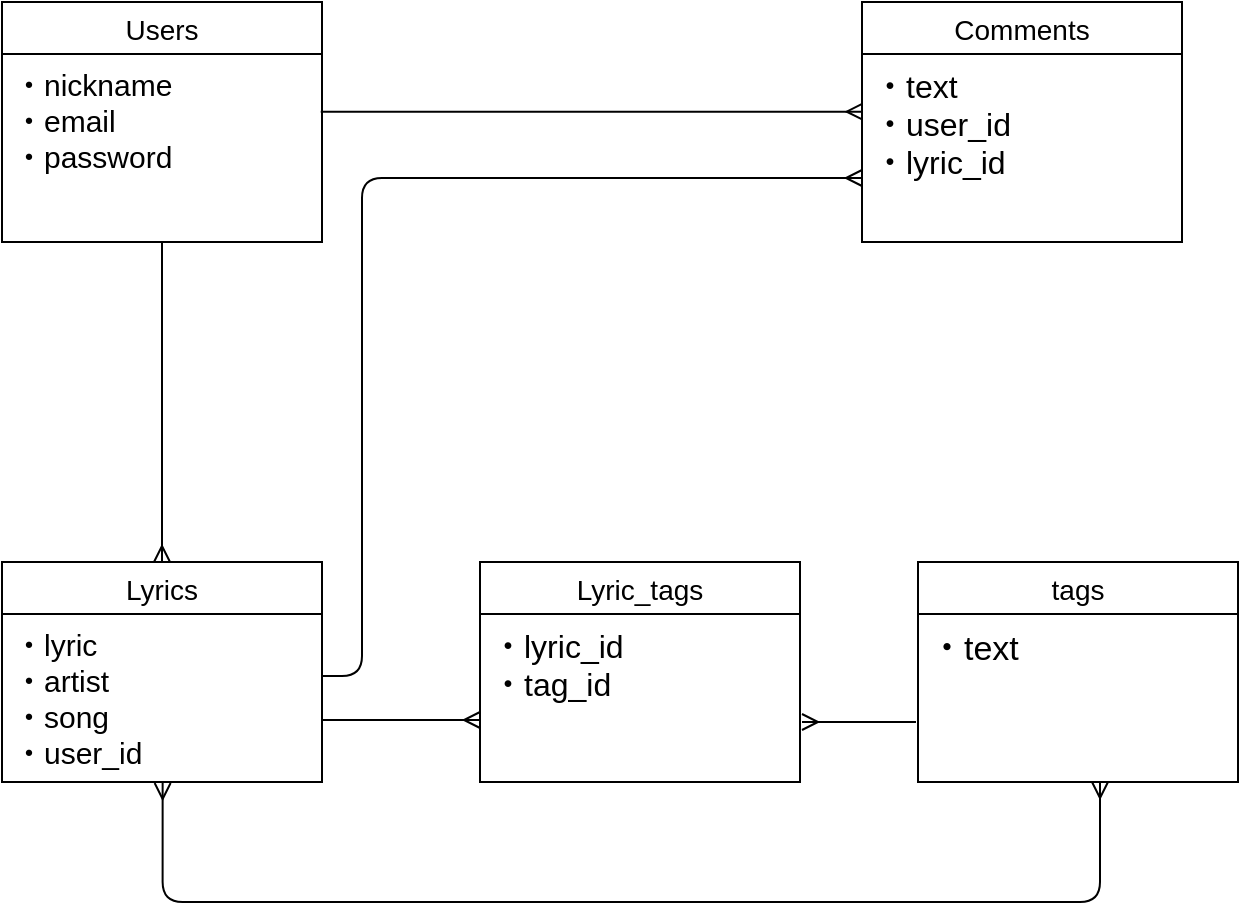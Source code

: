 <mxfile>
    <diagram id="KdvdprOWXlJ_8idFqqmw" name="ページ1">
        <mxGraphModel dx="658" dy="529" grid="1" gridSize="10" guides="1" tooltips="1" connect="1" arrows="1" fold="1" page="1" pageScale="1" pageWidth="827" pageHeight="1169" math="0" shadow="0">
            <root>
                <mxCell id="0"/>
                <mxCell id="1" parent="0"/>
                <mxCell id="2" value="Comments" style="swimlane;fontStyle=0;childLayout=stackLayout;horizontal=1;startSize=26;horizontalStack=0;resizeParent=1;resizeParentMax=0;resizeLast=0;collapsible=1;marginBottom=0;align=center;fontSize=14;" vertex="1" parent="1">
                    <mxGeometry x="470" y="40" width="160" height="120" as="geometry"/>
                </mxCell>
                <mxCell id="3" value="・text&#10;・user_id&#10;・lyric_id" style="text;strokeColor=none;fillColor=none;spacingLeft=4;spacingRight=4;overflow=hidden;rotatable=0;points=[[0,0.5],[1,0.5]];portConstraint=eastwest;fontSize=16;" vertex="1" parent="2">
                    <mxGeometry y="26" width="160" height="94" as="geometry"/>
                </mxCell>
                <mxCell id="6" value="Users" style="swimlane;fontStyle=0;childLayout=stackLayout;horizontal=1;startSize=26;horizontalStack=0;resizeParent=1;resizeParentMax=0;resizeLast=0;collapsible=1;marginBottom=0;align=center;fontSize=14;" vertex="1" parent="1">
                    <mxGeometry x="40" y="40" width="160" height="120" as="geometry"/>
                </mxCell>
                <mxCell id="7" value="・nickname&#10;・email&#10;・password" style="text;strokeColor=none;fillColor=none;spacingLeft=4;spacingRight=4;overflow=hidden;rotatable=0;points=[[0,0.5],[1,0.5]];portConstraint=eastwest;fontSize=15;" vertex="1" parent="6">
                    <mxGeometry y="26" width="160" height="94" as="geometry"/>
                </mxCell>
                <mxCell id="10" value="Lyrics" style="swimlane;fontStyle=0;childLayout=stackLayout;horizontal=1;startSize=26;horizontalStack=0;resizeParent=1;resizeParentMax=0;resizeLast=0;collapsible=1;marginBottom=0;align=center;fontSize=14;" vertex="1" parent="1">
                    <mxGeometry x="40" y="320" width="160" height="110" as="geometry"/>
                </mxCell>
                <mxCell id="11" value="・lyric&#10;・artist&#10;・song&#10;・user_id&#10;" style="text;strokeColor=none;fillColor=none;spacingLeft=4;spacingRight=4;overflow=hidden;rotatable=0;points=[[0,0.5],[1,0.5]];portConstraint=eastwest;fontSize=15;" vertex="1" parent="10">
                    <mxGeometry y="26" width="160" height="84" as="geometry"/>
                </mxCell>
                <mxCell id="27" value="Lyric_tags" style="swimlane;fontStyle=0;childLayout=stackLayout;horizontal=1;startSize=26;horizontalStack=0;resizeParent=1;resizeParentMax=0;resizeLast=0;collapsible=1;marginBottom=0;align=center;fontSize=14;" vertex="1" parent="1">
                    <mxGeometry x="279" y="320" width="160" height="110" as="geometry"/>
                </mxCell>
                <mxCell id="28" value="・lyric_id&#10;・tag_id&#10;" style="text;strokeColor=none;fillColor=none;spacingLeft=4;spacingRight=4;overflow=hidden;rotatable=0;points=[[0,0.5],[1,0.5]];portConstraint=eastwest;fontSize=16;" vertex="1" parent="27">
                    <mxGeometry y="26" width="160" height="84" as="geometry"/>
                </mxCell>
                <mxCell id="52" value="" style="endArrow=none;html=1;rounded=0;fontSize=15;startArrow=ERmany;startFill=0;endFill=0;" edge="1" parent="27">
                    <mxGeometry relative="1" as="geometry">
                        <mxPoint x="161" y="80" as="sourcePoint"/>
                        <mxPoint x="218" y="80" as="targetPoint"/>
                    </mxGeometry>
                </mxCell>
                <mxCell id="31" value="tags" style="swimlane;fontStyle=0;childLayout=stackLayout;horizontal=1;startSize=26;horizontalStack=0;resizeParent=1;resizeParentMax=0;resizeLast=0;collapsible=1;marginBottom=0;align=center;fontSize=14;" vertex="1" parent="1">
                    <mxGeometry x="498" y="320" width="160" height="110" as="geometry"/>
                </mxCell>
                <mxCell id="32" value="・text" style="text;strokeColor=none;fillColor=none;spacingLeft=4;spacingRight=4;overflow=hidden;rotatable=0;points=[[0,0.5],[1,0.5]];portConstraint=eastwest;fontSize=17;" vertex="1" parent="31">
                    <mxGeometry y="26" width="160" height="84" as="geometry"/>
                </mxCell>
                <mxCell id="39" value="" style="endArrow=ERmany;html=1;rounded=0;entryX=0.027;entryY=-0.039;entryDx=0;entryDy=0;entryPerimeter=0;exitX=1.021;exitY=0.961;exitDx=0;exitDy=0;exitPerimeter=0;endFill=0;" edge="1" parent="1">
                    <mxGeometry relative="1" as="geometry">
                        <mxPoint x="199.36" y="94.83" as="sourcePoint"/>
                        <mxPoint x="470.32" y="94.83" as="targetPoint"/>
                    </mxGeometry>
                </mxCell>
                <mxCell id="47" value="" style="endArrow=ERmany;html=1;entryX=0.5;entryY=0;entryDx=0;entryDy=0;endFill=0;" edge="1" parent="1" target="10">
                    <mxGeometry width="50" height="50" relative="1" as="geometry">
                        <mxPoint x="120" y="160" as="sourcePoint"/>
                        <mxPoint x="120" y="236" as="targetPoint"/>
                    </mxGeometry>
                </mxCell>
                <mxCell id="48" value="" style="endArrow=ERmany;html=1;entryX=0;entryY=0.5;entryDx=0;entryDy=0;endFill=0;" edge="1" parent="1">
                    <mxGeometry width="50" height="50" relative="1" as="geometry">
                        <mxPoint x="200" y="377" as="sourcePoint"/>
                        <mxPoint x="470" y="128" as="targetPoint"/>
                        <Array as="points">
                            <mxPoint x="220" y="377"/>
                            <mxPoint x="220" y="128"/>
                        </Array>
                    </mxGeometry>
                </mxCell>
                <mxCell id="50" value="" style="edgeStyle=orthogonalEdgeStyle;fontSize=12;html=1;endArrow=ERmany;endFill=0;startArrow=ERmany;startFill=0;exitX=0.502;exitY=1.006;exitDx=0;exitDy=0;exitPerimeter=0;" edge="1" parent="1" source="11" target="32">
                    <mxGeometry width="100" height="100" relative="1" as="geometry">
                        <mxPoint x="120" y="436" as="sourcePoint"/>
                        <mxPoint x="589.36" y="437.5" as="targetPoint"/>
                        <Array as="points">
                            <mxPoint x="120" y="490"/>
                            <mxPoint x="589" y="490"/>
                        </Array>
                    </mxGeometry>
                </mxCell>
                <mxCell id="51" value="" style="endArrow=ERmany;html=1;rounded=0;fontSize=15;startArrow=none;startFill=0;endFill=0;" edge="1" parent="1">
                    <mxGeometry relative="1" as="geometry">
                        <mxPoint x="200" y="399" as="sourcePoint"/>
                        <mxPoint x="279" y="399" as="targetPoint"/>
                    </mxGeometry>
                </mxCell>
            </root>
        </mxGraphModel>
    </diagram>
</mxfile>